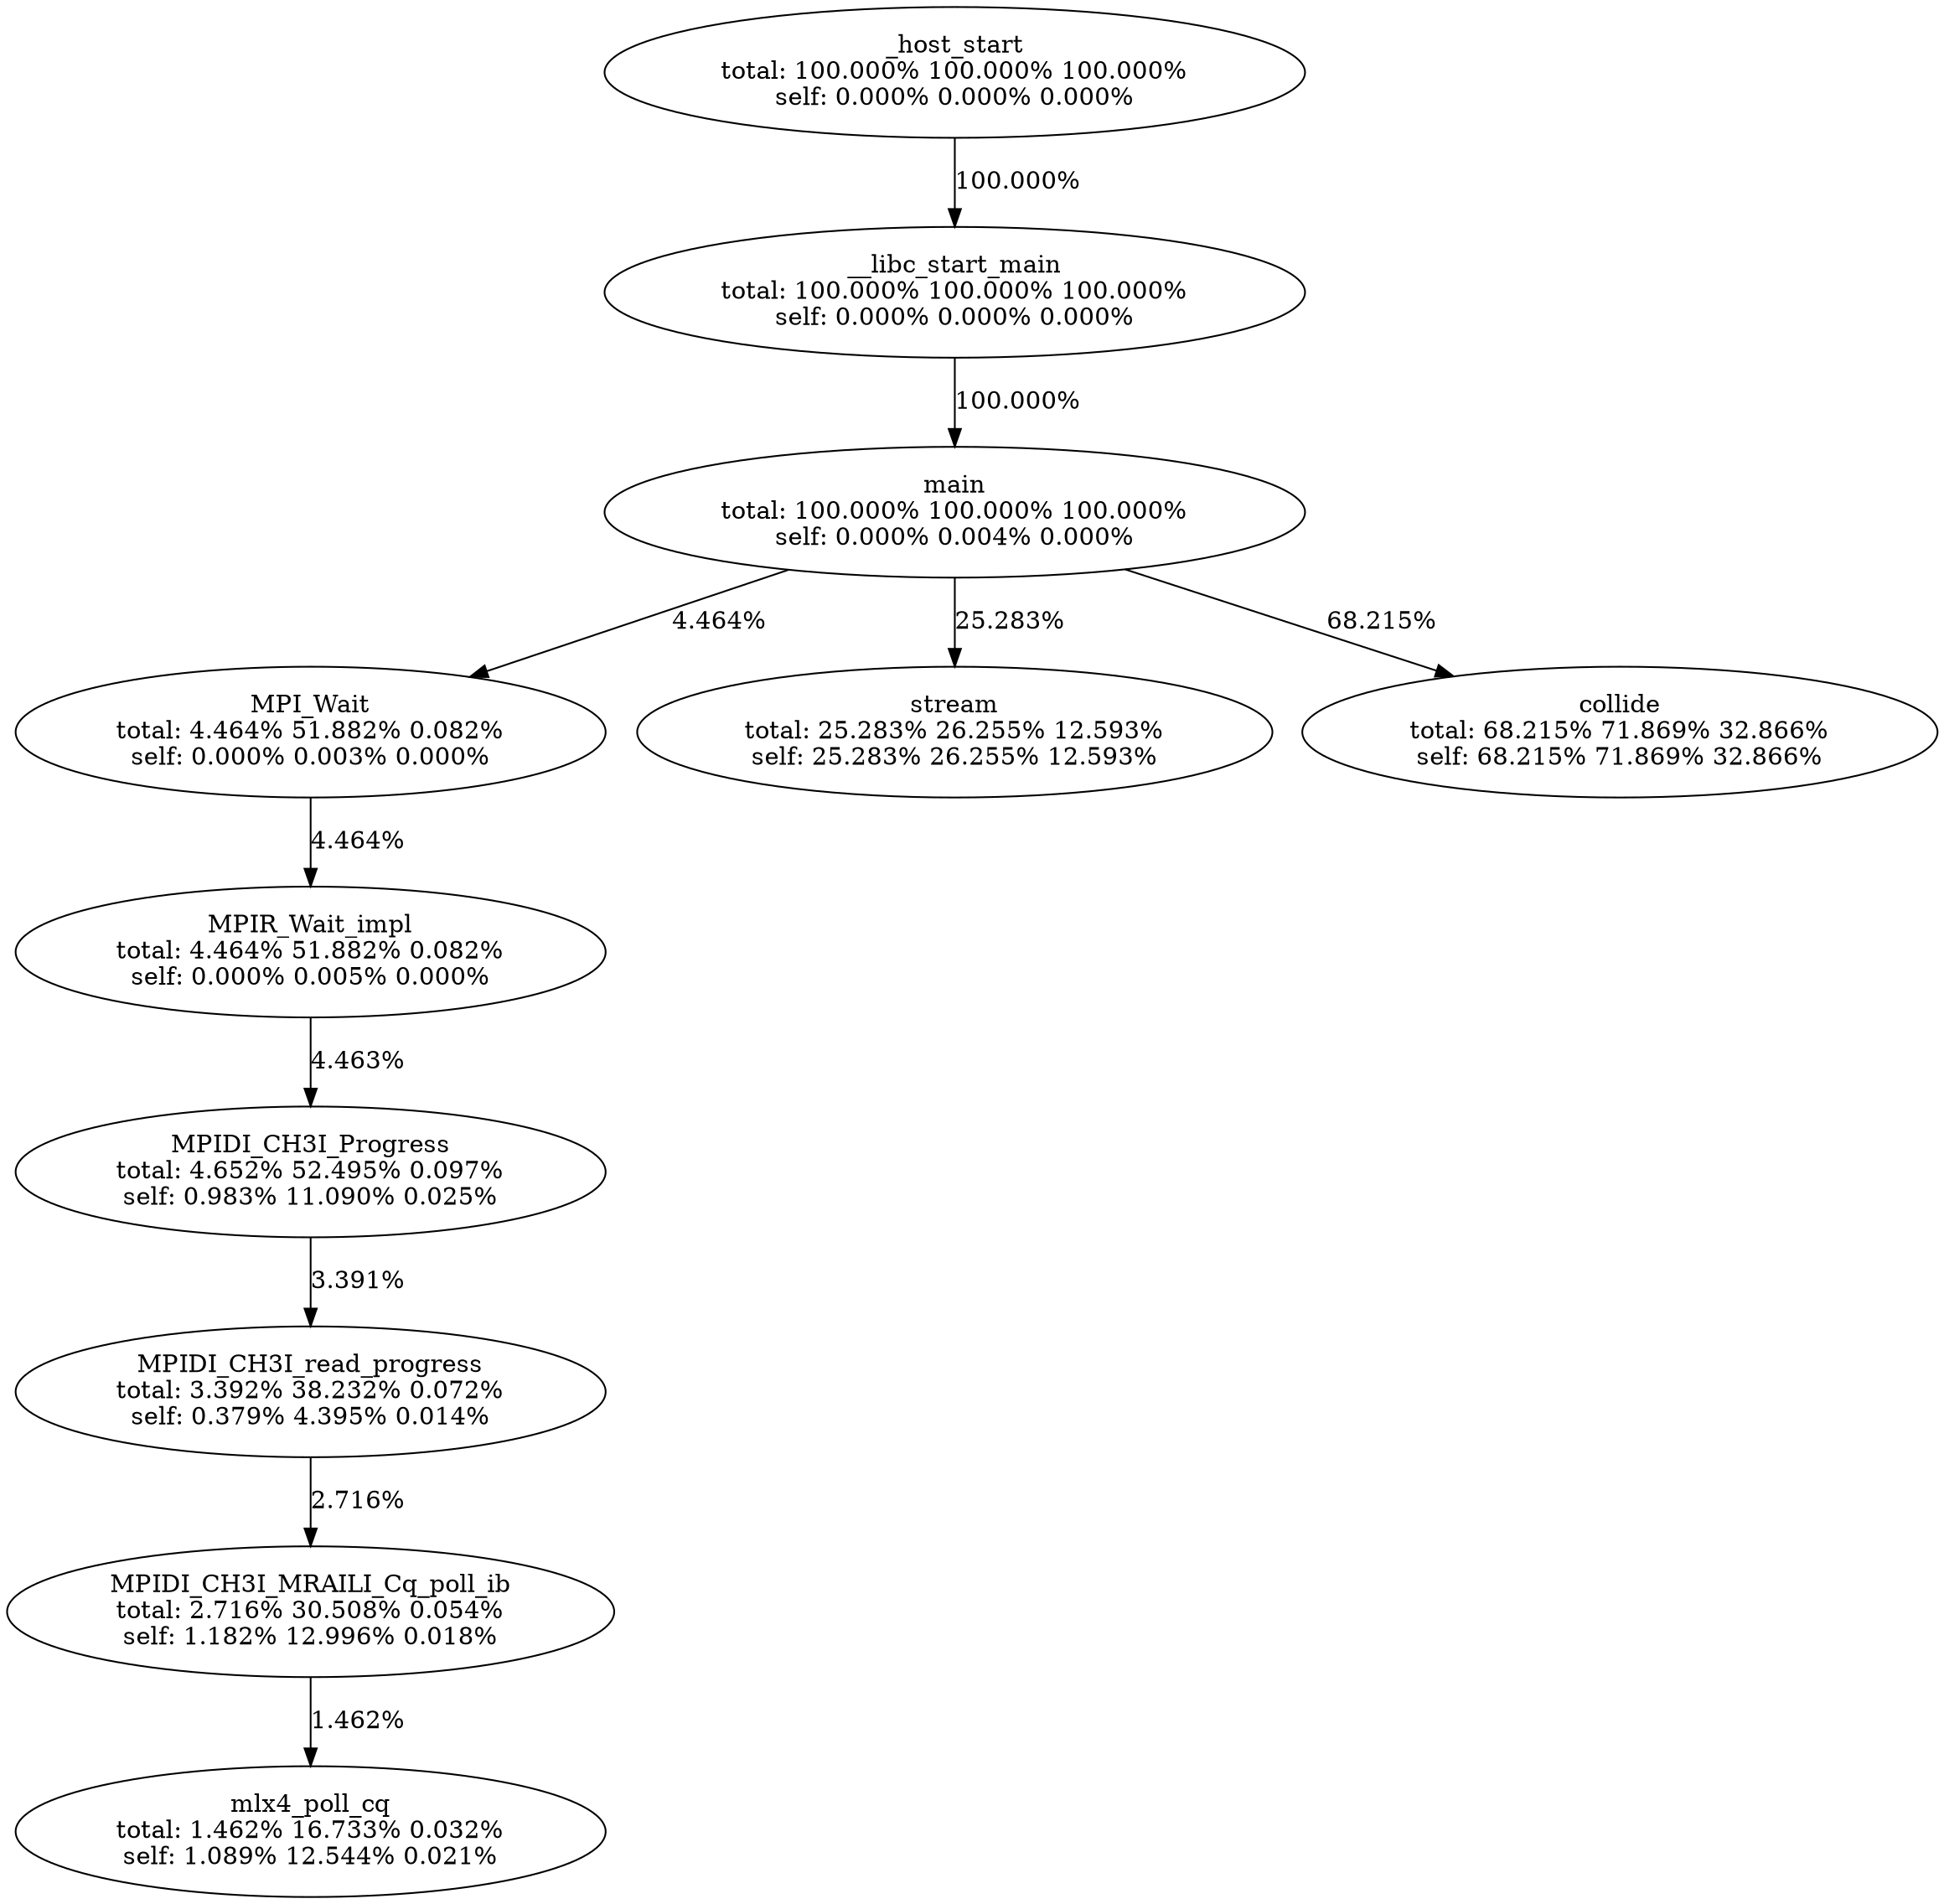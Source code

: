 digraph G {
"4ff0416b10" [label = "main\ntotal: 100.000% 100.000% 100.000%\nself: 0.000% 0.004% 0.000%"] 
"4ff0648700" [label = "__libc_start_main\ntotal: 100.000% 100.000% 100.000%\nself: 0.000% 0.000% 0.000%"] 
"4ff0416920" [label = "_host_start\ntotal: 100.000% 100.000% 100.000%\nself: 0.000% 0.000% 0.000%"] 
"4ff0636c90" [label = "mlx4_poll_cq\ntotal: 1.462% 16.733% 0.032%\nself: 1.089% 12.544% 0.021%"] 
"4ff04ca640" [label = "MPIDI_CH3I_MRAILI_Cq_poll_ib\ntotal: 2.716% 30.508% 0.054%\nself: 1.182% 12.996% 0.018%"] 
"4ff049abd0" [label = "MPIDI_CH3I_read_progress\ntotal: 3.392% 38.232% 0.072%\nself: 0.379% 4.395% 0.014%"] 
"4ff04992c0" [label = "MPIDI_CH3I_Progress\ntotal: 4.652% 52.495% 0.097%\nself: 0.983% 11.090% 0.025%"] 
"4ff04693a0" [label = "MPIR_Wait_impl\ntotal: 4.464% 51.882% 0.082%\nself: 0.000% 0.005% 0.000%"] 
"4ff0469670" [label = "MPI_Wait\ntotal: 4.464% 51.882% 0.082%\nself: 0.000% 0.003% 0.000%"] 
"4ff041b070" [label = "stream\ntotal: 25.283% 26.255% 12.593%\nself: 25.283% 26.255% 12.593%"] 
"4ff0417cf0" [label = "collide\ntotal: 68.215% 71.869% 32.866%\nself: 68.215% 71.869% 32.866%"] 
"4ff0648700" -> "4ff0416b10" [label = "100.000%"] 
"4ff0416920" -> "4ff0648700" [label = "100.000%"] 
"4ff04ca640" -> "4ff0636c90" [label = "1.462%"] 
"4ff049abd0" -> "4ff04ca640" [label = "2.716%"] 
"4ff04992c0" -> "4ff049abd0" [label = "3.391%"] 
"4ff04693a0" -> "4ff04992c0" [label = "4.463%"] 
"4ff0469670" -> "4ff04693a0" [label = "4.464%"] 
"4ff0416b10" -> "4ff0469670" [label = "4.464%"] 
"4ff0416b10" -> "4ff041b070" [label = "25.283%"] 
"4ff0416b10" -> "4ff0417cf0" [label = "68.215%"] 
}
